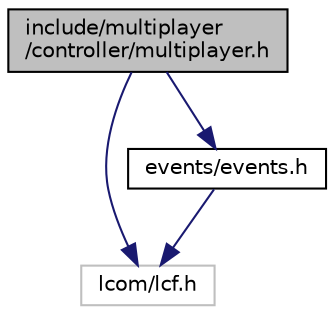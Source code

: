 digraph "include/multiplayer/controller/multiplayer.h"
{
 // LATEX_PDF_SIZE
  edge [fontname="Helvetica",fontsize="10",labelfontname="Helvetica",labelfontsize="10"];
  node [fontname="Helvetica",fontsize="10",shape=record];
  Node1 [label="include/multiplayer\l/controller/multiplayer.h",height=0.2,width=0.4,color="black", fillcolor="grey75", style="filled", fontcolor="black",tooltip=" "];
  Node1 -> Node2 [color="midnightblue",fontsize="10",style="solid"];
  Node2 [label="lcom/lcf.h",height=0.2,width=0.4,color="grey75", fillcolor="white", style="filled",tooltip=" "];
  Node1 -> Node3 [color="midnightblue",fontsize="10",style="solid"];
  Node3 [label="events/events.h",height=0.2,width=0.4,color="black", fillcolor="white", style="filled",URL="$events_8h.html",tooltip=" "];
  Node3 -> Node2 [color="midnightblue",fontsize="10",style="solid"];
}
